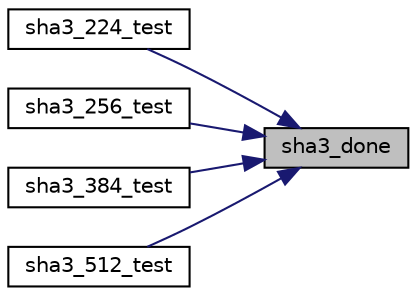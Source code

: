 digraph "sha3_done"
{
 // LATEX_PDF_SIZE
  edge [fontname="Helvetica",fontsize="10",labelfontname="Helvetica",labelfontsize="10"];
  node [fontname="Helvetica",fontsize="10",shape=record];
  rankdir="RL";
  Node60 [label="sha3_done",height=0.2,width=0.4,color="black", fillcolor="grey75", style="filled", fontcolor="black",tooltip=" "];
  Node60 -> Node61 [dir="back",color="midnightblue",fontsize="10",style="solid",fontname="Helvetica"];
  Node61 [label="sha3_224_test",height=0.2,width=0.4,color="black", fillcolor="white", style="filled",URL="$sha3__test_8c.html#a53d3cf451582bb9c57a032d967cbdecb",tooltip=" "];
  Node60 -> Node62 [dir="back",color="midnightblue",fontsize="10",style="solid",fontname="Helvetica"];
  Node62 [label="sha3_256_test",height=0.2,width=0.4,color="black", fillcolor="white", style="filled",URL="$sha3__test_8c.html#aafa6f2186a83cf477969e60264de4d7c",tooltip=" "];
  Node60 -> Node63 [dir="back",color="midnightblue",fontsize="10",style="solid",fontname="Helvetica"];
  Node63 [label="sha3_384_test",height=0.2,width=0.4,color="black", fillcolor="white", style="filled",URL="$sha3__test_8c.html#a2b995816e706a145a50e2714a48bc37d",tooltip=" "];
  Node60 -> Node64 [dir="back",color="midnightblue",fontsize="10",style="solid",fontname="Helvetica"];
  Node64 [label="sha3_512_test",height=0.2,width=0.4,color="black", fillcolor="white", style="filled",URL="$sha3__test_8c.html#a64686c97ddb8c28598ee5d0d36f2af6c",tooltip=" "];
}
